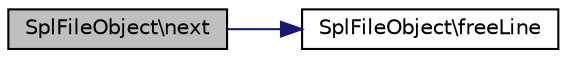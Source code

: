 digraph "SplFileObject\next"
{
  edge [fontname="Helvetica",fontsize="10",labelfontname="Helvetica",labelfontsize="10"];
  node [fontname="Helvetica",fontsize="10",shape=record];
  rankdir="LR";
  Node1 [label="SplFileObject\\next",height=0.2,width=0.4,color="black", fillcolor="grey75", style="filled" fontcolor="black"];
  Node1 -> Node2 [color="midnightblue",fontsize="10",style="solid",fontname="Helvetica"];
  Node2 [label="SplFileObject\\freeLine",height=0.2,width=0.4,color="black", fillcolor="white", style="filled",URL="$classSplFileObject.html#a7a374510213763c74130d33936499a62",tooltip="Free the current line buffer and increment the line counter. "];
}
